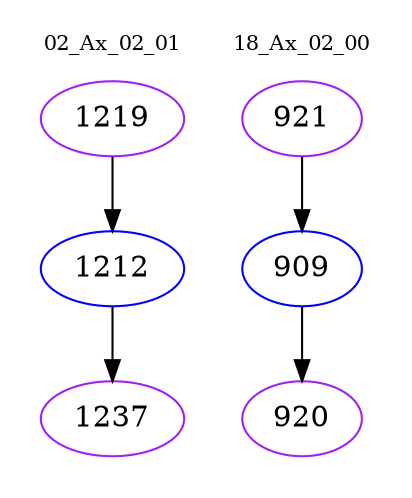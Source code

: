 digraph{
subgraph cluster_0 {
color = white
label = "02_Ax_02_01";
fontsize=10;
T0_1219 [label="1219", color="purple"]
T0_1219 -> T0_1212 [color="black"]
T0_1212 [label="1212", color="blue"]
T0_1212 -> T0_1237 [color="black"]
T0_1237 [label="1237", color="purple"]
}
subgraph cluster_1 {
color = white
label = "18_Ax_02_00";
fontsize=10;
T1_921 [label="921", color="purple"]
T1_921 -> T1_909 [color="black"]
T1_909 [label="909", color="blue"]
T1_909 -> T1_920 [color="black"]
T1_920 [label="920", color="purple"]
}
}
